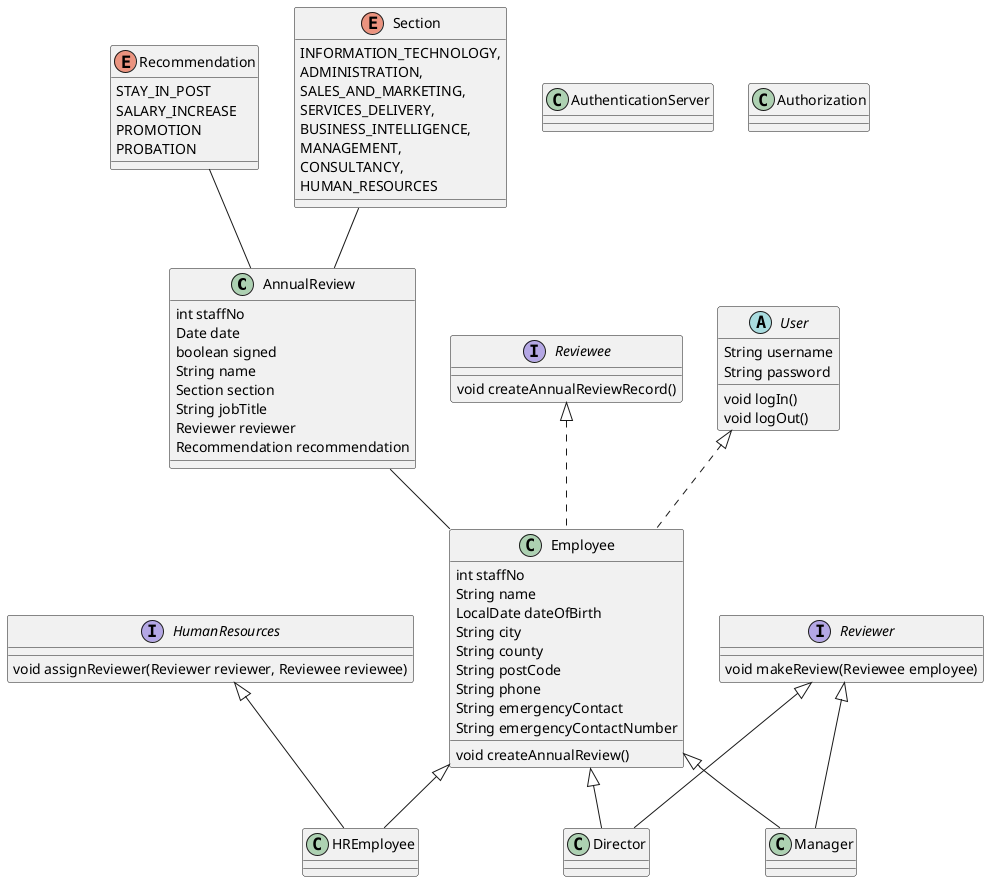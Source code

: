 @startuml

class AnnualReview {
    int staffNo
    Date date
    boolean signed
    String name
    Section section
    String jobTitle
    Reviewer reviewer
    Recommendation recommendation
}


enum Recommendation {
    STAY_IN_POST
    SALARY_INCREASE
    PROMOTION
    PROBATION
}

class Employee implements Reviewee, User {
    int staffNo
    String name
    LocalDate dateOfBirth
    String city
    String county
    String postCode
    String phone
    String emergencyContact
    String emergencyContactNumber
    void createAnnualReview()
}

class HREmployee extends Employee, HumanResources

class Manager extends Reviewer, Employee

class Director extends Reviewer, Employee

interface Reviewer {
    void makeReview(Reviewee employee)
}

interface Reviewee {
    void createAnnualReviewRecord()
}

interface HumanResources {
    void assignReviewer(Reviewer reviewer, Reviewee reviewee)
}

enum Section {
    INFORMATION_TECHNOLOGY,
    ADMINISTRATION,
    SALES_AND_MARKETING,
    SERVICES_DELIVERY,
    BUSINESS_INTELLIGENCE,
    MANAGEMENT,
    CONSULTANCY,
    HUMAN_RESOURCES
}

class AuthenticationServer
class Authorization

abstract class User {
    String username
    String password
    void logIn()
    void logOut()
}

AnnualReview -- Employee
Recommendation -- AnnualReview
Section -- AnnualReview

@enduml
